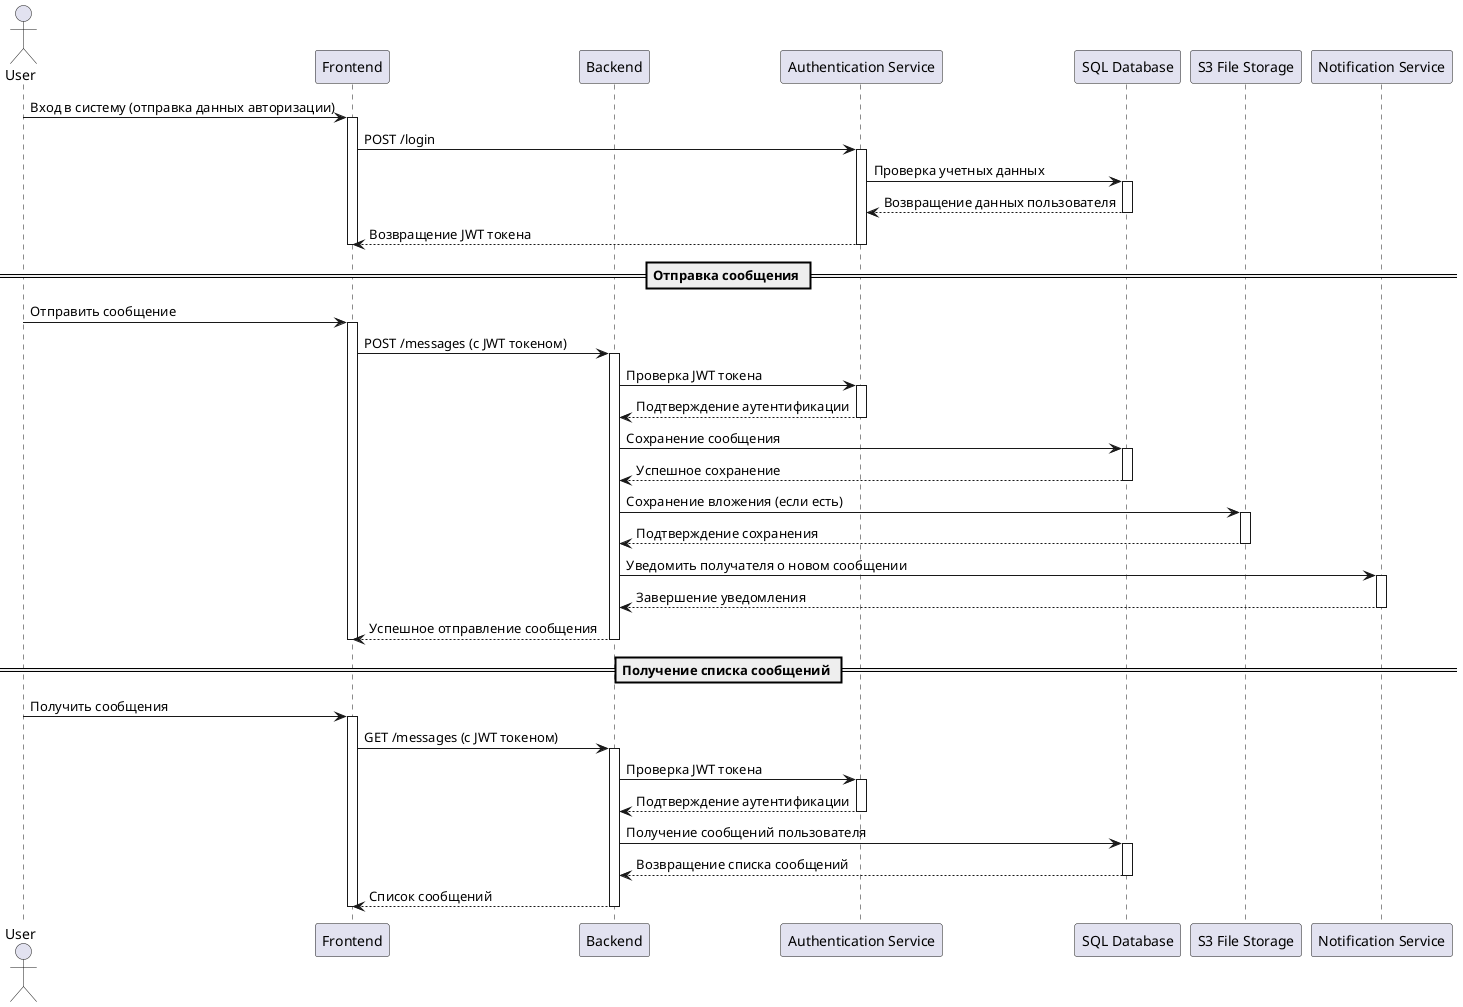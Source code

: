 @startuml Sequence_Diagram

actor User

participant "Frontend" as FE
participant "Backend" as BE
participant "Authentication Service" as Auth
participant "SQL Database" as SQL
participant "S3 File Storage" as S3
participant "Notification Service" as Notify

User -> FE: Вход в систему (отправка данных авторизации)
activate FE
FE -> Auth: POST /login
activate Auth
Auth -> SQL: Проверка учетных данных
activate SQL
SQL --> Auth: Возвращение данных пользователя
deactivate SQL
Auth --> FE: Возвращение JWT токена
deactivate Auth
deactivate FE

== Отправка сообщения ==

User -> FE: Отправить сообщение
activate FE
FE -> BE: POST /messages (с JWT токеном)
activate BE
BE -> Auth: Проверка JWT токена
activate Auth
Auth --> BE: Подтверждение аутентификации
deactivate Auth

BE -> SQL: Сохранение сообщения
activate SQL
SQL --> BE: Успешное сохранение
deactivate SQL

BE -> S3: Сохранение вложения (если есть)
activate S3
S3 --> BE: Подтверждение сохранения
deactivate S3

BE -> Notify: Уведомить получателя о новом сообщении
activate Notify
Notify --> BE: Завершение уведомления
deactivate Notify

BE --> FE: Успешное отправление сообщения
deactivate BE
deactivate FE

== Получение списка сообщений ==

User -> FE: Получить сообщения
activate FE
FE -> BE: GET /messages (с JWT токеном)
activate BE
BE -> Auth: Проверка JWT токена
activate Auth
Auth --> BE: Подтверждение аутентификации
deactivate Auth

BE -> SQL: Получение сообщений пользователя
activate SQL
SQL --> BE: Возвращение списка сообщений
deactivate SQL

BE --> FE: Список сообщений
deactivate BE
deactivate FE

@enduml
